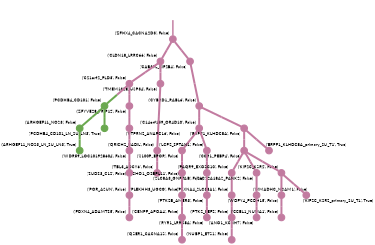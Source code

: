strict digraph  {
graph[splines=false]; nodesep=0.7; rankdir=TB; ranksep=0.6; forcelabels=true; dpi=600; size=2.5;
0 [color="#c27ba0ff", fillcolor="#c27ba0ff", fixedsize=true, fontname=Lato, fontsize="12pt", height="0.25", label="", penwidth=3, shape=circle, style=filled, xlabel="('ZFHX4_CACNA2D3', False)"];
3 [color="#c27ba0ff", fillcolor="#c27ba0ff", fixedsize=true, fontname=Lato, fontsize="12pt", height="0.25", label="", penwidth=3, shape=circle, style=filled, xlabel="('CLDN18_LRRC66', False)"];
19 [color="#c27ba0ff", fillcolor="#c27ba0ff", fixedsize=true, fontname=Lato, fontsize="12pt", height="0.25", label="", penwidth=3, shape=circle, style=filled, xlabel="('CAB39L_EIF2B4', False)"];
1 [color="#c27ba0ff", fillcolor="#c27ba0ff", fixedsize=true, fontname=Lato, fontsize="12pt", height="0.25", label="", penwidth=3, shape=circle, style=filled, xlabel="('QRICH2_RADIL', False)"];
6 [color="#c27ba0ff", fillcolor="#c27ba0ff", fixedsize=true, fontname=Lato, fontsize="12pt", height="0.25", label="", penwidth=3, shape=circle, style=filled, xlabel="('TBL3_ADCY6', False)"];
2 [color="#c27ba0ff", fillcolor="#c27ba0ff", fixedsize=true, fontname=Lato, fontsize="12pt", height="0.25", label="", penwidth=3, shape=circle, style=filled, xlabel="('CYBRD1_RABL6', False)"];
4 [color="#c27ba0ff", fillcolor="#c27ba0ff", fixedsize=true, fontname=Lato, fontsize="12pt", height="0.25", label="", penwidth=3, shape=circle, style=filled, xlabel="('C14orf159_OR4D10', False)"];
31 [color="#c27ba0ff", fillcolor="#c27ba0ff", fixedsize=true, fontname=Lato, fontsize="12pt", height="0.25", label="", penwidth=3, shape=circle, style=filled, xlabel="('BRPF1_KLHDC8A', False)"];
7 [color="#c27ba0ff", fillcolor="#c27ba0ff", fixedsize=true, fontname=Lato, fontsize="12pt", height="0.25", label="", penwidth=3, shape=circle, style=filled, xlabel="('C21orf2_PLD3', False)"];
17 [color="#c27ba0ff", fillcolor="#c27ba0ff", fixedsize=true, fontname=Lato, fontsize="12pt", height="0.25", label="", penwidth=3, shape=circle, style=filled, xlabel="('TMEM132E_USP34', False)"];
18 [color="#c27ba0ff", fillcolor="#c27ba0ff", fixedsize=true, fontname=Lato, fontsize="12pt", height="0.25", label="", penwidth=3, shape=circle, style=filled, xlabel="('S100P_EPOR', False)"];
35 [color="#c27ba0ff", fillcolor="#c27ba0ff", fixedsize=true, fontname=Lato, fontsize="12pt", height="0.25", label="", penwidth=3, shape=circle, style=filled, xlabel="('LCP2_SPTAN1', False)"];
5 [color="#6aa84fff", fillcolor="#6aa84fff", fixedsize=true, fontname=Lato, fontsize="12pt", height="0.25", label="", penwidth=3, shape=circle, style=filled, xlabel="('PCDHB4_CD101', False)"];
10 [color="#6aa84fff", fillcolor="#6aa84fff", fixedsize=true, fontname=Lato, fontsize="12pt", height="0.25", label="", penwidth=3, shape=circle, style=filled, xlabel="('ARHGEF11_NOS3', False)"];
38 [color="#6aa84fff", fillcolor="#6aa84fff", fixedsize=true, fontname=Lato, fontsize="12pt", height="0.25", label="", penwidth=3, shape=circle, style=filled, xlabel="('PCDHB4_CD101_LN_SU_LN3', True)"];
37 [color="#c27ba0ff", fillcolor="#c27ba0ff", fixedsize=true, fontname=Lato, fontsize="12pt", height="0.25", label="", penwidth=3, shape=circle, style=filled, xlabel="('ZFYVE28_TRIP12', False)"];
9 [color="#c27ba0ff", fillcolor="#c27ba0ff", fixedsize=true, fontname=Lato, fontsize="12pt", height="0.25", label="", penwidth=3, shape=circle, style=filled, xlabel="('PAQR9_EXOSC10', False)"];
34 [color="#c27ba0ff", fillcolor="#c27ba0ff", fixedsize=true, fontname=Lato, fontsize="12pt", height="0.25", label="", penwidth=3, shape=circle, style=filled, xlabel="('PLXNA4_SLC38A1', False)"];
39 [color="#6aa84fff", fillcolor="#6aa84fff", fixedsize=true, fontname=Lato, fontsize="12pt", height="0.25", label="", penwidth=3, shape=circle, style=filled, xlabel="('ARHGEF11_NOS3_LN_SU_LN3', True)"];
11 [color="#c27ba0ff", fillcolor="#c27ba0ff", fixedsize=true, fontname=Lato, fontsize="12pt", height="0.25", label="", penwidth=3, shape=circle, style=filled, xlabel="('WDFY4_PCDH15', False)"];
12 [color="#c27ba0ff", fillcolor="#c27ba0ff", fixedsize=true, fontname=Lato, fontsize="12pt", height="0.25", label="", penwidth=3, shape=circle, style=filled, xlabel="('CCBL1_NUMA1', False)"];
13 [color="#c27ba0ff", fillcolor="#c27ba0ff", fixedsize=true, fontname=Lato, fontsize="12pt", height="0.25", label="", penwidth=3, shape=circle, style=filled, xlabel="('PTPRN2_ANAPC16', False)"];
33 [color="#c27ba0ff", fillcolor="#c27ba0ff", fixedsize=true, fontname=Lato, fontsize="12pt", height="0.25", label="", penwidth=3, shape=circle, style=filled, xlabel="('WDR59_LOC101928604', False)"];
14 [color="#c27ba0ff", fillcolor="#c27ba0ff", fixedsize=true, fontname=Lato, fontsize="12pt", height="0.25", label="", penwidth=3, shape=circle, style=filled, xlabel="('CCR1_PEBP4', False)"];
22 [color="#c27ba0ff", fillcolor="#c27ba0ff", fixedsize=true, fontname=Lato, fontsize="12pt", height="0.25", label="", penwidth=3, shape=circle, style=filled, xlabel="('SLC22A18AS_PANK2', False)"];
29 [color="#c27ba0ff", fillcolor="#c27ba0ff", fixedsize=true, fontname=Lato, fontsize="12pt", height="0.25", label="", penwidth=3, shape=circle, style=filled, xlabel="('KIF2C_KSR2', False)"];
16 [color="#c27ba0ff", fillcolor="#c27ba0ff", fixedsize=true, fontname=Lato, fontsize="12pt", height="0.25", label="", penwidth=3, shape=circle, style=filled, xlabel="('SLC8A3_GNPTAB', False)"];
27 [color="#c27ba0ff", fillcolor="#c27ba0ff", fixedsize=true, fontname=Lato, fontsize="12pt", height="0.25", label="", penwidth=3, shape=circle, style=filled, xlabel="('PTK2B_AMER3', False)"];
26 [color="#c27ba0ff", fillcolor="#c27ba0ff", fixedsize=true, fontname=Lato, fontsize="12pt", height="0.25", label="", penwidth=3, shape=circle, style=filled, xlabel="('FCHO1_OSBPL11', False)"];
20 [color="#c27ba0ff", fillcolor="#c27ba0ff", fixedsize=true, fontname=Lato, fontsize="12pt", height="0.25", label="", penwidth=3, shape=circle, style=filled, xlabel="('POR_ASUN', False)"];
28 [color="#c27ba0ff", fillcolor="#c27ba0ff", fixedsize=true, fontname=Lato, fontsize="12pt", height="0.25", label="", penwidth=3, shape=circle, style=filled, xlabel="('FOXN4_ADAMTS5', False)"];
21 [color="#c27ba0ff", fillcolor="#c27ba0ff", fixedsize=true, fontname=Lato, fontsize="12pt", height="0.25", label="", penwidth=3, shape=circle, style=filled, xlabel="('MMADHC_NCAM1', False)"];
8 [color="#c27ba0ff", fillcolor="#c27ba0ff", fixedsize=true, fontname=Lato, fontsize="12pt", height="0.25", label="", penwidth=3, shape=circle, style=filled, xlabel="('ANO1_KCNH7', False)"];
23 [color="#c27ba0ff", fillcolor="#c27ba0ff", fixedsize=true, fontname=Lato, fontsize="12pt", height="0.25", label="", penwidth=3, shape=circle, style=filled, xlabel="('PTK2_EEF2', False)"];
15 [color="#c27ba0ff", fillcolor="#c27ba0ff", fixedsize=true, fontname=Lato, fontsize="12pt", height="0.25", label="", penwidth=3, shape=circle, style=filled, xlabel="('NUBP1_ETS1', False)"];
24 [color="#c27ba0ff", fillcolor="#c27ba0ff", fixedsize=true, fontname=Lato, fontsize="12pt", height="0.25", label="", penwidth=3, shape=circle, style=filled, xlabel="('PLEKHH3_UGCG', False)"];
25 [color="#c27ba0ff", fillcolor="#c27ba0ff", fixedsize=true, fontname=Lato, fontsize="12pt", height="0.25", label="", penwidth=3, shape=circle, style=filled, xlabel="('CENPF_APOA4', False)"];
30 [color="#c27ba0ff", fillcolor="#c27ba0ff", fixedsize=true, fontname=Lato, fontsize="12pt", height="0.25", label="", penwidth=3, shape=circle, style=filled, xlabel="('QSER1_CACNA1S', False)"];
36 [color="#c27ba0ff", fillcolor="#c27ba0ff", fixedsize=true, fontname=Lato, fontsize="12pt", height="0.25", label="", penwidth=3, shape=circle, style=filled, xlabel="('RYR1_LRRC8A', False)"];
40 [color="#c27ba0ff", fillcolor="#c27ba0ff", fixedsize=true, fontname=Lato, fontsize="12pt", height="0.25", label="", penwidth=3, shape=circle, style=filled, xlabel="('KIF2C_KSR2_primary_SU_T1', True)"];
41 [color="#c27ba0ff", fillcolor="#c27ba0ff", fixedsize=true, fontname=Lato, fontsize="12pt", height="0.25", label="", penwidth=3, shape=circle, style=filled, xlabel="('BRPF1_KLHDC8A_primary_SU_T1', True)"];
32 [color="#c27ba0ff", fillcolor="#c27ba0ff", fixedsize=true, fontname=Lato, fontsize="12pt", height="0.25", label="", penwidth=3, shape=circle, style=filled, xlabel="('SUDS3_C1S', False)"];
normal [label="", penwidth=3, style=invis, xlabel="('ZFHX4_CACNA2D3', False)"];
0 -> 3  [arrowsize=0, color="#c27ba0ff;0.5:#c27ba0ff", minlen="1.9047619104385376", penwidth="5.5", style=solid];
0 -> 19  [arrowsize=0, color="#c27ba0ff;0.5:#c27ba0ff", minlen="1.1428571939468384", penwidth="5.5", style=solid];
3 -> 7  [arrowsize=0, color="#c27ba0ff;0.5:#c27ba0ff", minlen="1.6904761791229248", penwidth="5.5", style=solid];
3 -> 17  [arrowsize=0, color="#c27ba0ff;0.5:#c27ba0ff", minlen="1.1666666269302368", penwidth="5.5", style=solid];
19 -> 2  [arrowsize=0, color="#c27ba0ff;0.5:#c27ba0ff", minlen="2.2142858505249023", penwidth="5.5", style=solid];
1 -> 6  [arrowsize=0, color="#c27ba0ff;0.5:#c27ba0ff", minlen="1.7380952835083008", penwidth="5.5", style=solid];
2 -> 4  [arrowsize=0, color="#c27ba0ff;0.5:#c27ba0ff", minlen="1.8809524774551392", penwidth="5.5", style=solid];
2 -> 31  [arrowsize=0, color="#c27ba0ff;0.5:#c27ba0ff", minlen="1.0714285373687744", penwidth="5.5", style=solid];
4 -> 18  [arrowsize=0, color="#c27ba0ff;0.5:#c27ba0ff", minlen="1.1547619104385376", penwidth="5.5", style=solid];
4 -> 35  [arrowsize=0, color="#c27ba0ff;0.5:#c27ba0ff", minlen="1.0595238208770752", penwidth="5.5", style=solid];
31 -> 14  [arrowsize=0, color="#c27ba0ff;0.5:#c27ba0ff", minlen="1.2023810148239136", penwidth="5.5", style=solid];
31 -> 41  [arrowsize=0, color="#c27ba0ff;0.5:#c27ba0ff", minlen="1.0297619104385376", penwidth="5.5", style=solid];
7 -> 5  [arrowsize=0, color="#c27ba0ff;0.5:#6aa84fff", minlen="1.8452380895614624", penwidth="5.5", style=solid];
7 -> 37  [arrowsize=0, color="#c27ba0ff;0.5:#c27ba0ff", minlen="1.0595238208770752", penwidth="5.5", style=solid];
17 -> 1  [arrowsize=0, color="#c27ba0ff;0.5:#c27ba0ff", minlen="3.0", penwidth="5.5", style=solid];
18 -> 26  [arrowsize=0, color="#c27ba0ff;0.5:#c27ba0ff", minlen="1.0952380895614624", penwidth="5.5", style=solid];
35 -> 16  [arrowsize=0, color="#c27ba0ff;0.5:#c27ba0ff", minlen="1.1666666269302368", penwidth="5.5", style=solid];
5 -> 10  [arrowsize=0, color="#6aa84fff;0.5:#6aa84fff", minlen="1.5", penwidth="5.5", style=solid];
5 -> 38  [arrowsize=0, color="#6aa84fff;0.5:#6aa84fff", minlen="1.0297619104385376", penwidth="5.5", style=solid];
10 -> 39  [arrowsize=0, color="#6aa84fff;0.5:#6aa84fff", minlen="1.0297619104385376", penwidth="5.5", style=solid];
37 -> 13  [arrowsize=0, color="#c27ba0ff;0.5:#c27ba0ff", minlen="1.273809552192688", penwidth="5.5", style=solid];
9 -> 34  [arrowsize=0, color="#c27ba0ff;0.5:#c27ba0ff", minlen="1.0595238208770752", penwidth="5.5", style=solid];
34 -> 23  [arrowsize=0, color="#c27ba0ff;0.5:#c27ba0ff", minlen="1.0952380895614624", penwidth="5.5", style=solid];
11 -> 12  [arrowsize=0, color="#c27ba0ff;0.5:#c27ba0ff", minlen="1.273809552192688", penwidth="5.5", style=solid];
13 -> 33  [arrowsize=0, color="#c27ba0ff;0.5:#c27ba0ff", minlen="1.0714285373687744", penwidth="5.5", style=solid];
33 -> 32  [arrowsize=0, color="#c27ba0ff;0.5:#c27ba0ff", minlen="1.0714285373687744", penwidth="5.5", style=solid];
14 -> 9  [arrowsize=0, color="#c27ba0ff;0.5:#c27ba0ff", minlen="1.5119047164916992", penwidth="5.5", style=solid];
14 -> 22  [arrowsize=0, color="#c27ba0ff;0.5:#c27ba0ff", minlen="1.0952380895614624", penwidth="5.5", style=solid];
14 -> 29  [arrowsize=0, color="#c27ba0ff;0.5:#c27ba0ff", minlen="1.0833333730697632", penwidth="5.5", style=solid];
22 -> 21  [arrowsize=0, color="#c27ba0ff;0.5:#c27ba0ff", minlen="1.0952380895614624", penwidth="5.5", style=solid];
29 -> 11  [arrowsize=0, color="#c27ba0ff;0.5:#c27ba0ff", minlen="1.3571429252624512", penwidth="5.5", style=solid];
29 -> 40  [arrowsize=0, color="#c27ba0ff;0.5:#c27ba0ff", minlen="1.0297619104385376", penwidth="5.5", style=solid];
16 -> 27  [arrowsize=0, color="#c27ba0ff;0.5:#c27ba0ff", minlen="1.0833333730697632", penwidth="5.5", style=solid];
27 -> 36  [arrowsize=0, color="#c27ba0ff;0.5:#c27ba0ff", minlen="1.0595238208770752", penwidth="5.5", style=solid];
26 -> 24  [arrowsize=0, color="#c27ba0ff;0.5:#c27ba0ff", minlen="1.0952380895614624", penwidth="5.5", style=solid];
20 -> 28  [arrowsize=0, color="#c27ba0ff;0.5:#c27ba0ff", minlen="1.0833333730697632", penwidth="5.5", style=solid];
21 -> 8  [arrowsize=0, color="#c27ba0ff;0.5:#c27ba0ff", minlen="1.6547619104385376", penwidth="5.5", style=solid];
23 -> 15  [arrowsize=0, color="#c27ba0ff;0.5:#c27ba0ff", minlen="1.1785714626312256", penwidth="5.5", style=solid];
24 -> 25  [arrowsize=0, color="#c27ba0ff;0.5:#c27ba0ff", minlen="1.0952380895614624", penwidth="5.5", style=solid];
25 -> 30  [arrowsize=0, color="#c27ba0ff;0.5:#c27ba0ff", minlen="1.0833333730697632", penwidth="5.5", style=solid];
32 -> 20  [arrowsize=0, color="#c27ba0ff;0.5:#c27ba0ff", minlen="1.1190476417541504", penwidth="5.5", style=solid];
normal -> 0  [arrowsize=0, color="#c27ba0ff", label="", penwidth=4, style=solid];
}

